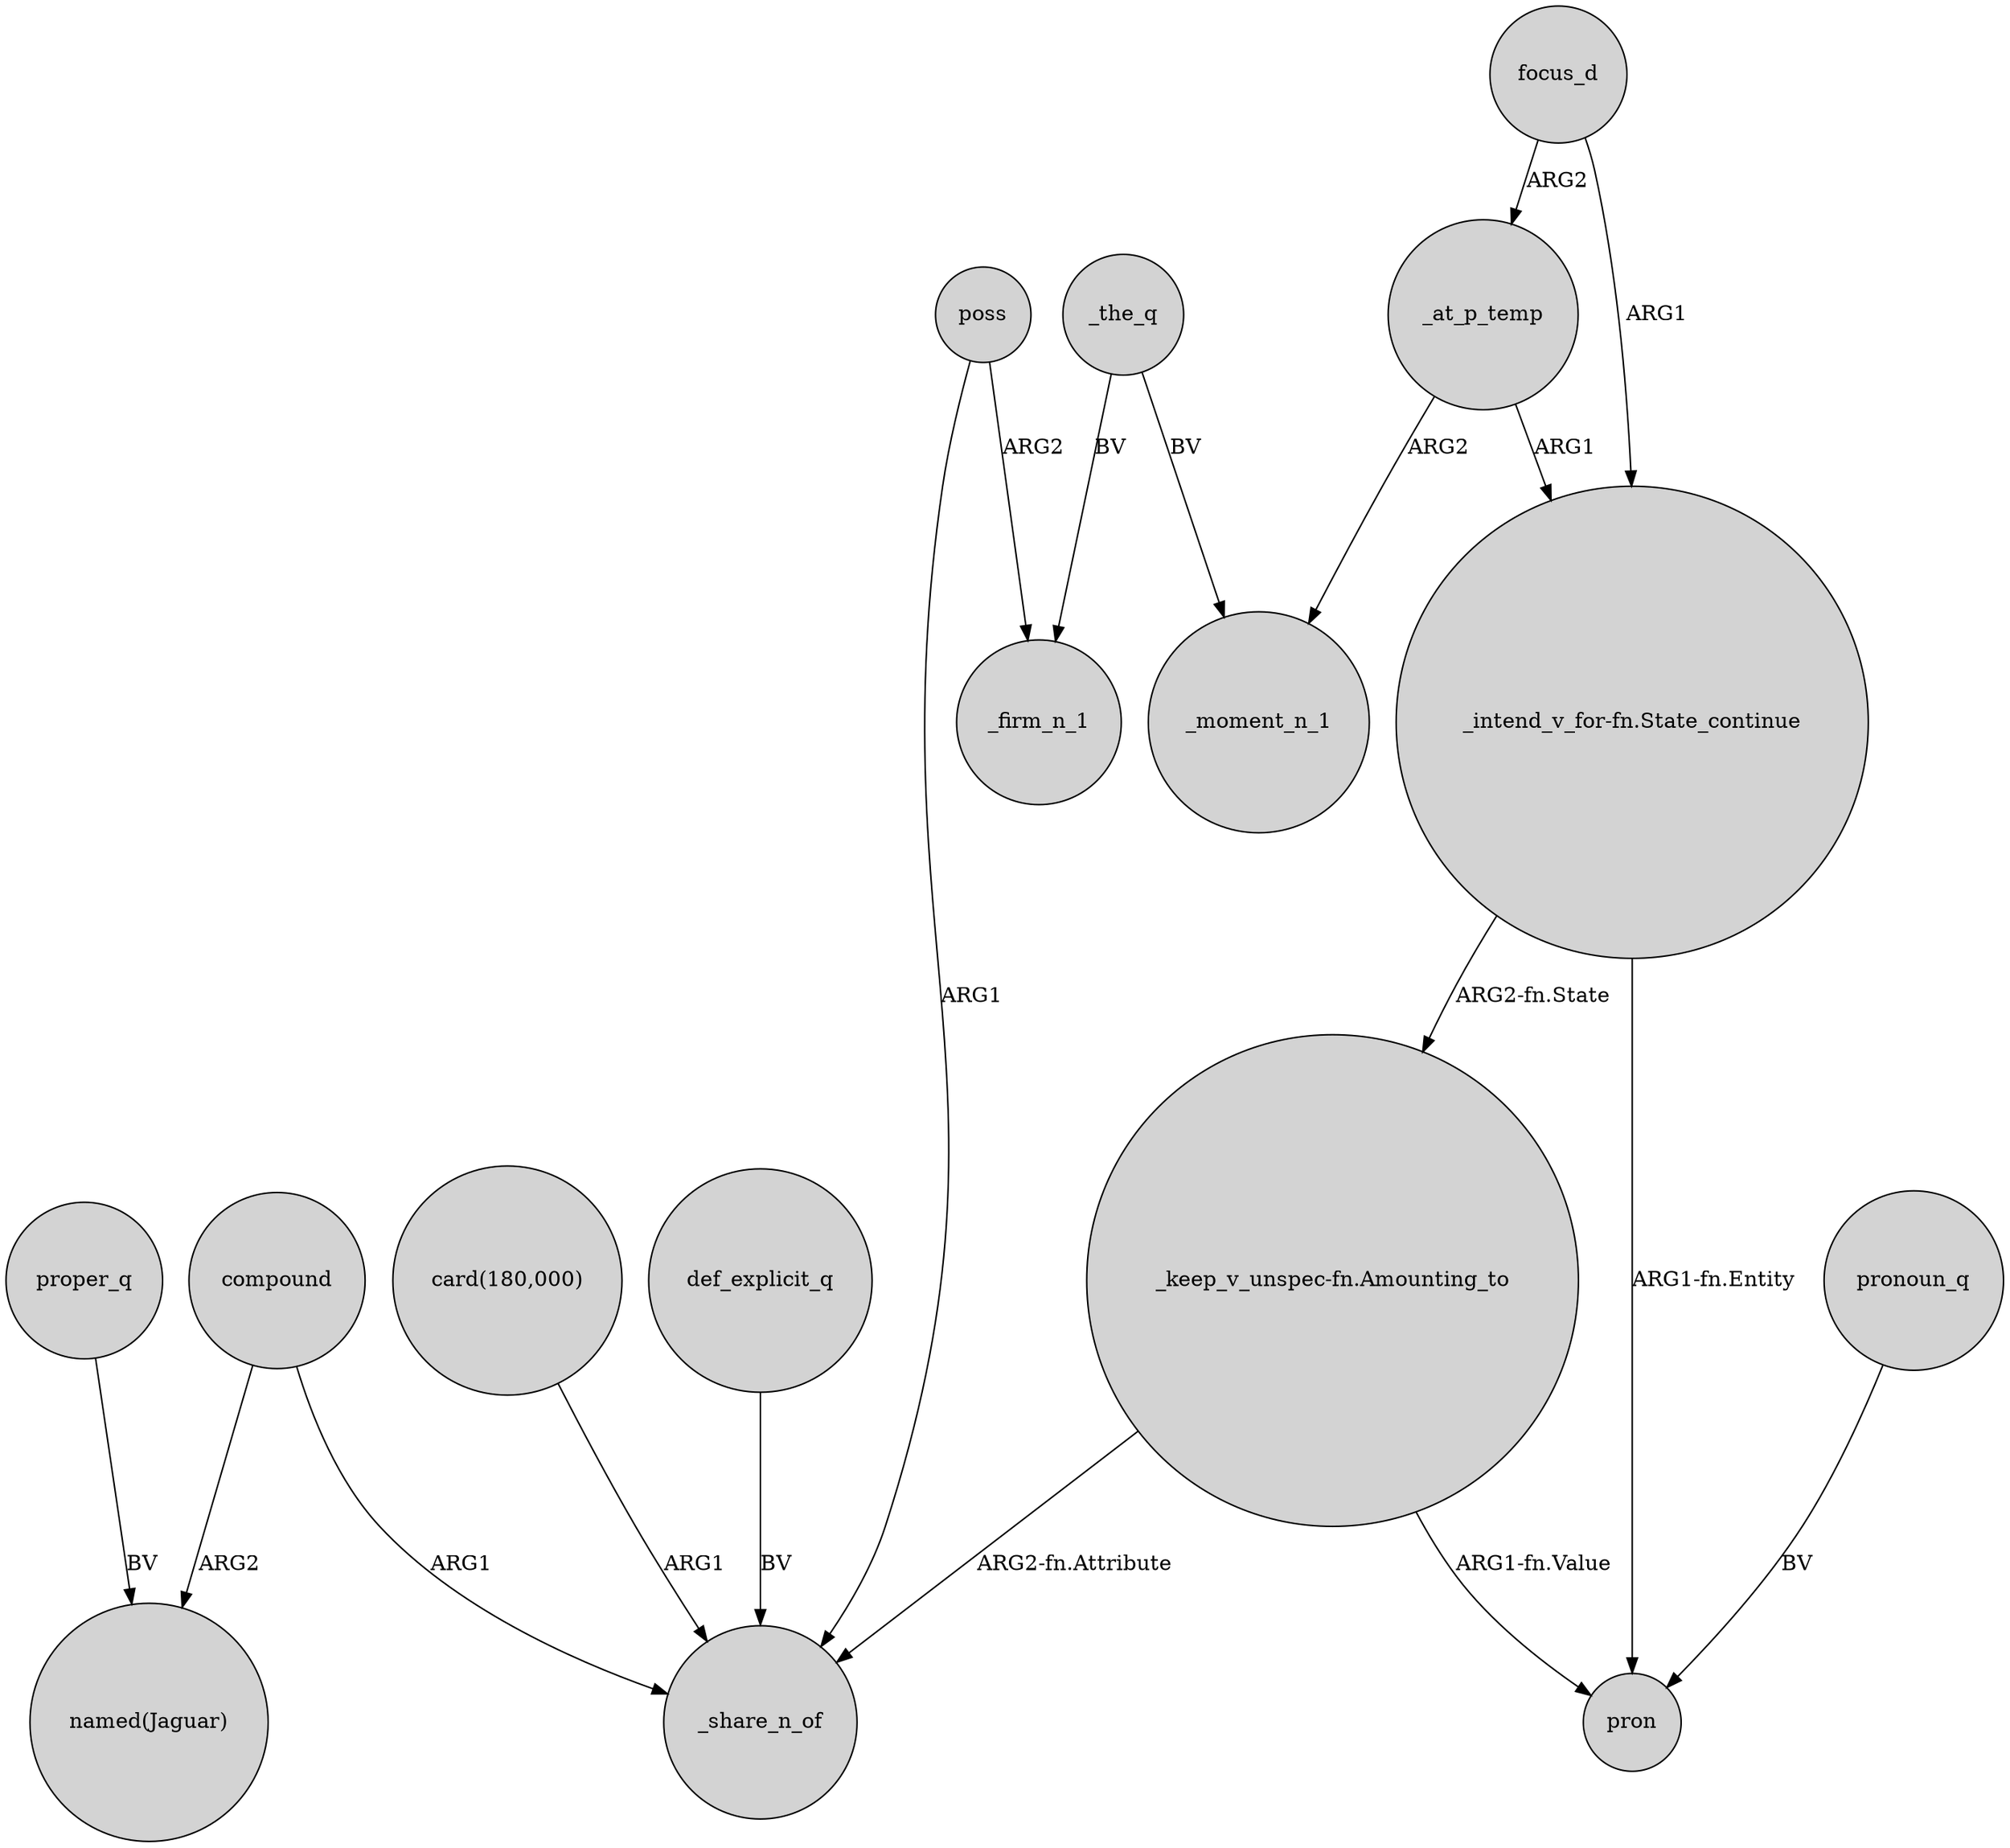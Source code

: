 digraph {
	node [shape=circle style=filled]
	_the_q -> _firm_n_1 [label=BV]
	compound -> "named(Jaguar)" [label=ARG2]
	_at_p_temp -> "_intend_v_for-fn.State_continue" [label=ARG1]
	"card(180,000)" -> _share_n_of [label=ARG1]
	focus_d -> _at_p_temp [label=ARG2]
	poss -> _share_n_of [label=ARG1]
	focus_d -> "_intend_v_for-fn.State_continue" [label=ARG1]
	"_intend_v_for-fn.State_continue" -> pron [label="ARG1-fn.Entity"]
	proper_q -> "named(Jaguar)" [label=BV]
	poss -> _firm_n_1 [label=ARG2]
	"_keep_v_unspec-fn.Amounting_to" -> _share_n_of [label="ARG2-fn.Attribute"]
	"_keep_v_unspec-fn.Amounting_to" -> pron [label="ARG1-fn.Value"]
	compound -> _share_n_of [label=ARG1]
	"_intend_v_for-fn.State_continue" -> "_keep_v_unspec-fn.Amounting_to" [label="ARG2-fn.State"]
	pronoun_q -> pron [label=BV]
	_the_q -> _moment_n_1 [label=BV]
	_at_p_temp -> _moment_n_1 [label=ARG2]
	def_explicit_q -> _share_n_of [label=BV]
}
